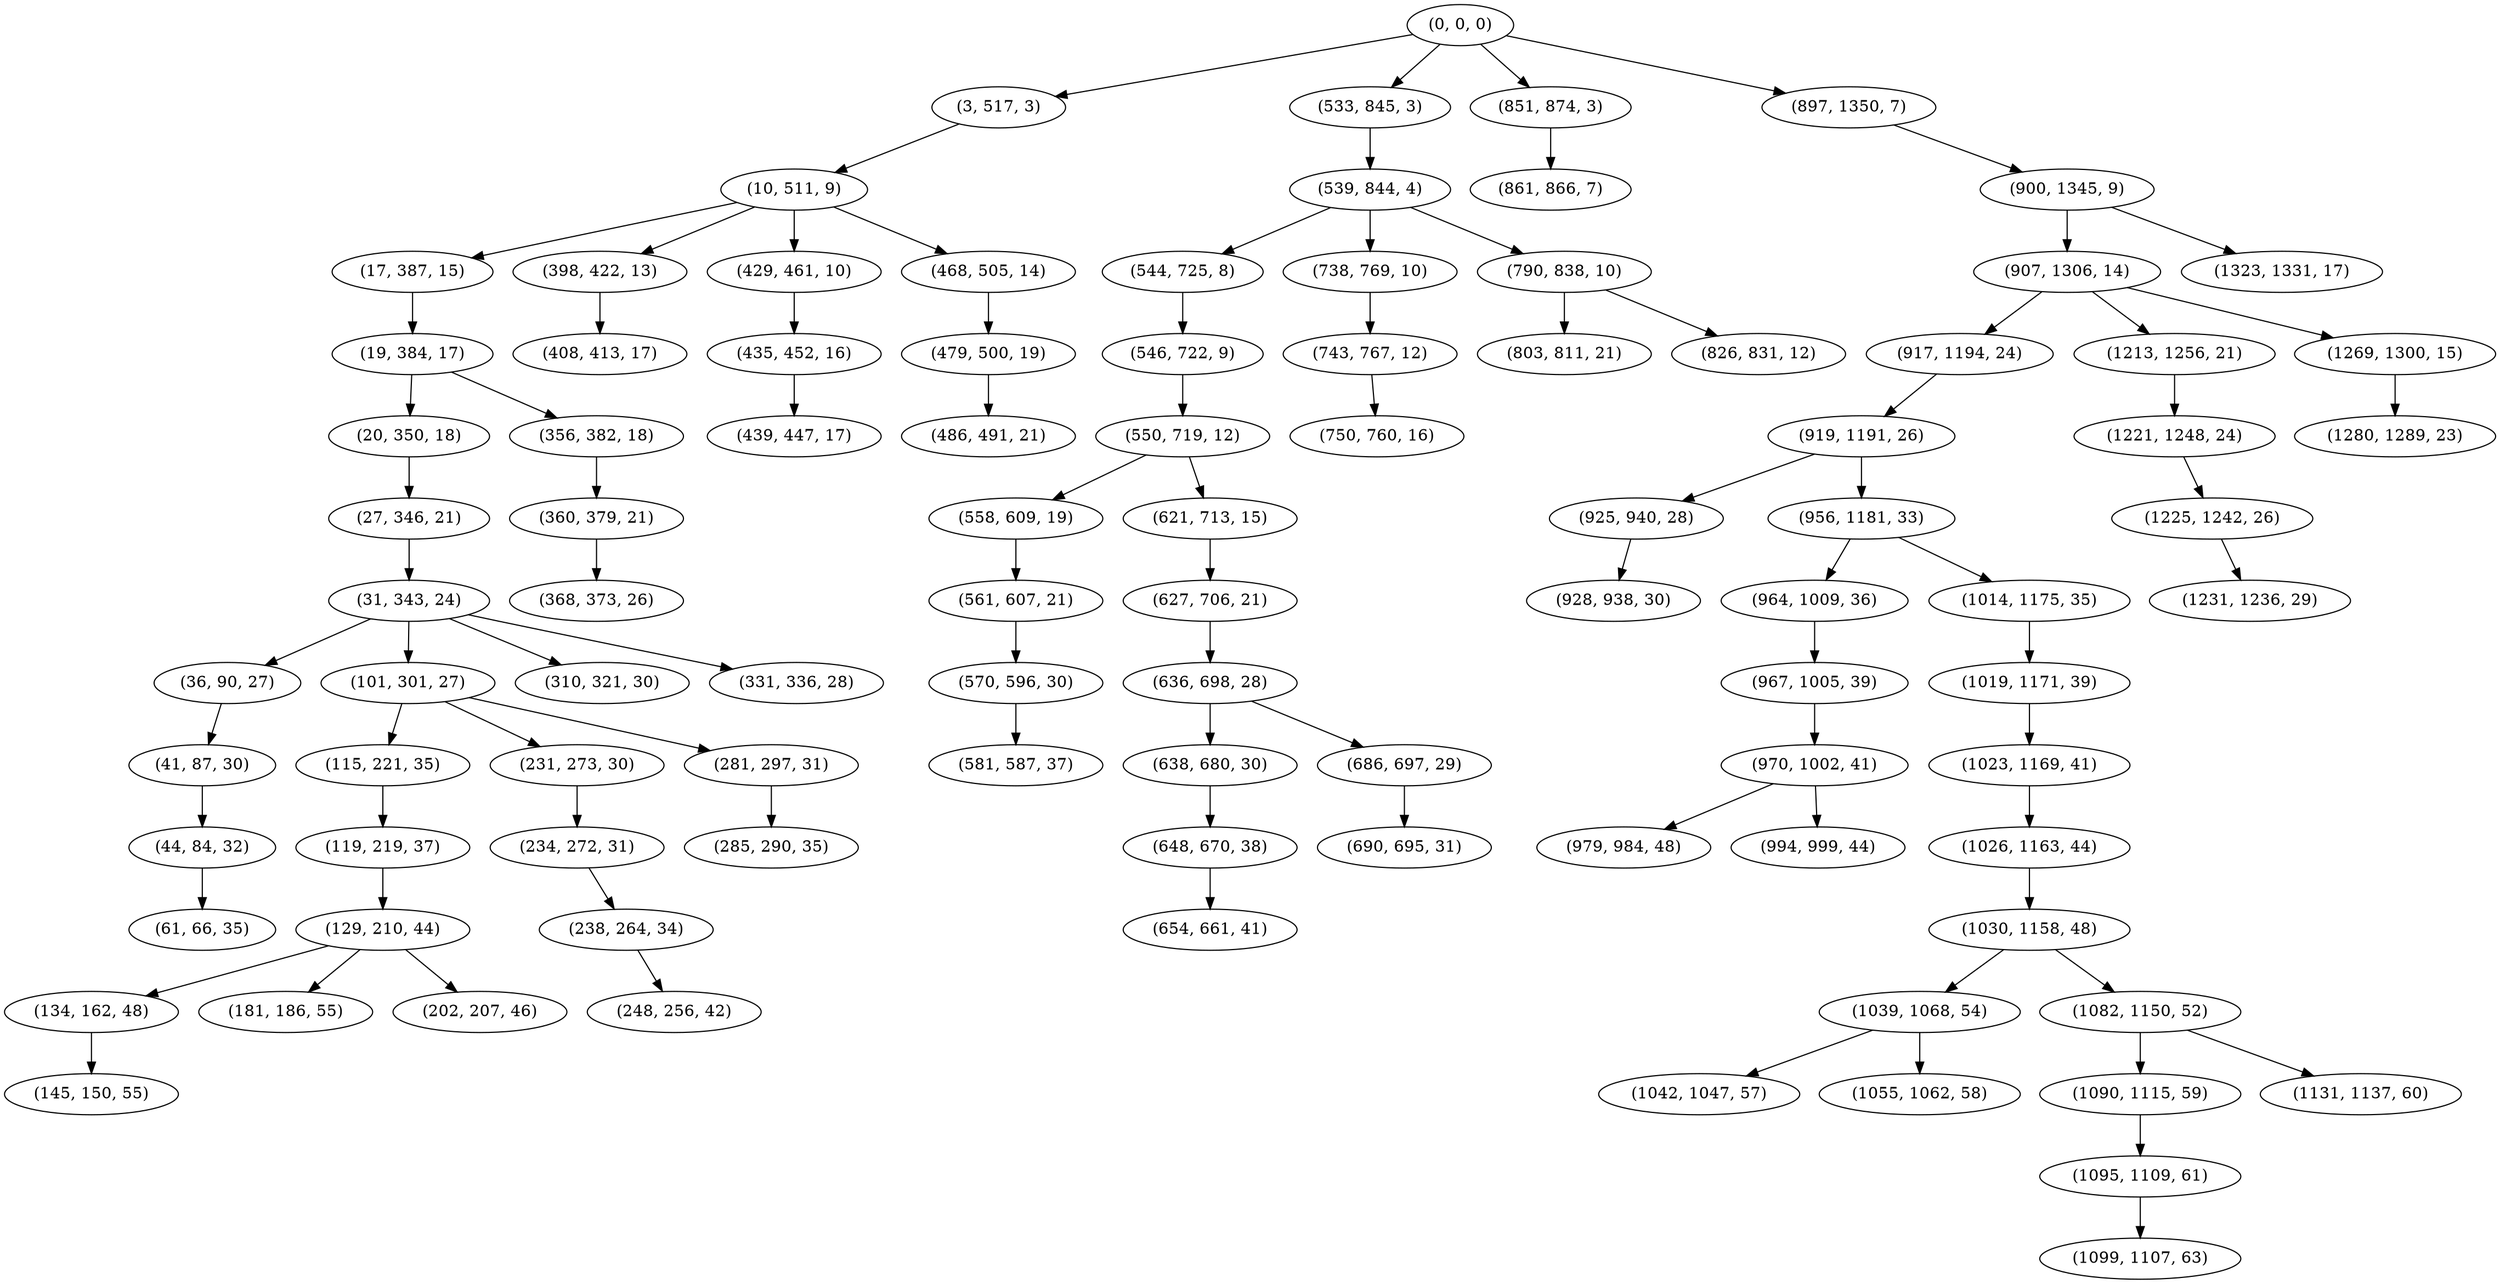 digraph tree {
    "(0, 0, 0)";
    "(3, 517, 3)";
    "(10, 511, 9)";
    "(17, 387, 15)";
    "(19, 384, 17)";
    "(20, 350, 18)";
    "(27, 346, 21)";
    "(31, 343, 24)";
    "(36, 90, 27)";
    "(41, 87, 30)";
    "(44, 84, 32)";
    "(61, 66, 35)";
    "(101, 301, 27)";
    "(115, 221, 35)";
    "(119, 219, 37)";
    "(129, 210, 44)";
    "(134, 162, 48)";
    "(145, 150, 55)";
    "(181, 186, 55)";
    "(202, 207, 46)";
    "(231, 273, 30)";
    "(234, 272, 31)";
    "(238, 264, 34)";
    "(248, 256, 42)";
    "(281, 297, 31)";
    "(285, 290, 35)";
    "(310, 321, 30)";
    "(331, 336, 28)";
    "(356, 382, 18)";
    "(360, 379, 21)";
    "(368, 373, 26)";
    "(398, 422, 13)";
    "(408, 413, 17)";
    "(429, 461, 10)";
    "(435, 452, 16)";
    "(439, 447, 17)";
    "(468, 505, 14)";
    "(479, 500, 19)";
    "(486, 491, 21)";
    "(533, 845, 3)";
    "(539, 844, 4)";
    "(544, 725, 8)";
    "(546, 722, 9)";
    "(550, 719, 12)";
    "(558, 609, 19)";
    "(561, 607, 21)";
    "(570, 596, 30)";
    "(581, 587, 37)";
    "(621, 713, 15)";
    "(627, 706, 21)";
    "(636, 698, 28)";
    "(638, 680, 30)";
    "(648, 670, 38)";
    "(654, 661, 41)";
    "(686, 697, 29)";
    "(690, 695, 31)";
    "(738, 769, 10)";
    "(743, 767, 12)";
    "(750, 760, 16)";
    "(790, 838, 10)";
    "(803, 811, 21)";
    "(826, 831, 12)";
    "(851, 874, 3)";
    "(861, 866, 7)";
    "(897, 1350, 7)";
    "(900, 1345, 9)";
    "(907, 1306, 14)";
    "(917, 1194, 24)";
    "(919, 1191, 26)";
    "(925, 940, 28)";
    "(928, 938, 30)";
    "(956, 1181, 33)";
    "(964, 1009, 36)";
    "(967, 1005, 39)";
    "(970, 1002, 41)";
    "(979, 984, 48)";
    "(994, 999, 44)";
    "(1014, 1175, 35)";
    "(1019, 1171, 39)";
    "(1023, 1169, 41)";
    "(1026, 1163, 44)";
    "(1030, 1158, 48)";
    "(1039, 1068, 54)";
    "(1042, 1047, 57)";
    "(1055, 1062, 58)";
    "(1082, 1150, 52)";
    "(1090, 1115, 59)";
    "(1095, 1109, 61)";
    "(1099, 1107, 63)";
    "(1131, 1137, 60)";
    "(1213, 1256, 21)";
    "(1221, 1248, 24)";
    "(1225, 1242, 26)";
    "(1231, 1236, 29)";
    "(1269, 1300, 15)";
    "(1280, 1289, 23)";
    "(1323, 1331, 17)";
    "(0, 0, 0)" -> "(3, 517, 3)";
    "(0, 0, 0)" -> "(533, 845, 3)";
    "(0, 0, 0)" -> "(851, 874, 3)";
    "(0, 0, 0)" -> "(897, 1350, 7)";
    "(3, 517, 3)" -> "(10, 511, 9)";
    "(10, 511, 9)" -> "(17, 387, 15)";
    "(10, 511, 9)" -> "(398, 422, 13)";
    "(10, 511, 9)" -> "(429, 461, 10)";
    "(10, 511, 9)" -> "(468, 505, 14)";
    "(17, 387, 15)" -> "(19, 384, 17)";
    "(19, 384, 17)" -> "(20, 350, 18)";
    "(19, 384, 17)" -> "(356, 382, 18)";
    "(20, 350, 18)" -> "(27, 346, 21)";
    "(27, 346, 21)" -> "(31, 343, 24)";
    "(31, 343, 24)" -> "(36, 90, 27)";
    "(31, 343, 24)" -> "(101, 301, 27)";
    "(31, 343, 24)" -> "(310, 321, 30)";
    "(31, 343, 24)" -> "(331, 336, 28)";
    "(36, 90, 27)" -> "(41, 87, 30)";
    "(41, 87, 30)" -> "(44, 84, 32)";
    "(44, 84, 32)" -> "(61, 66, 35)";
    "(101, 301, 27)" -> "(115, 221, 35)";
    "(101, 301, 27)" -> "(231, 273, 30)";
    "(101, 301, 27)" -> "(281, 297, 31)";
    "(115, 221, 35)" -> "(119, 219, 37)";
    "(119, 219, 37)" -> "(129, 210, 44)";
    "(129, 210, 44)" -> "(134, 162, 48)";
    "(129, 210, 44)" -> "(181, 186, 55)";
    "(129, 210, 44)" -> "(202, 207, 46)";
    "(134, 162, 48)" -> "(145, 150, 55)";
    "(231, 273, 30)" -> "(234, 272, 31)";
    "(234, 272, 31)" -> "(238, 264, 34)";
    "(238, 264, 34)" -> "(248, 256, 42)";
    "(281, 297, 31)" -> "(285, 290, 35)";
    "(356, 382, 18)" -> "(360, 379, 21)";
    "(360, 379, 21)" -> "(368, 373, 26)";
    "(398, 422, 13)" -> "(408, 413, 17)";
    "(429, 461, 10)" -> "(435, 452, 16)";
    "(435, 452, 16)" -> "(439, 447, 17)";
    "(468, 505, 14)" -> "(479, 500, 19)";
    "(479, 500, 19)" -> "(486, 491, 21)";
    "(533, 845, 3)" -> "(539, 844, 4)";
    "(539, 844, 4)" -> "(544, 725, 8)";
    "(539, 844, 4)" -> "(738, 769, 10)";
    "(539, 844, 4)" -> "(790, 838, 10)";
    "(544, 725, 8)" -> "(546, 722, 9)";
    "(546, 722, 9)" -> "(550, 719, 12)";
    "(550, 719, 12)" -> "(558, 609, 19)";
    "(550, 719, 12)" -> "(621, 713, 15)";
    "(558, 609, 19)" -> "(561, 607, 21)";
    "(561, 607, 21)" -> "(570, 596, 30)";
    "(570, 596, 30)" -> "(581, 587, 37)";
    "(621, 713, 15)" -> "(627, 706, 21)";
    "(627, 706, 21)" -> "(636, 698, 28)";
    "(636, 698, 28)" -> "(638, 680, 30)";
    "(636, 698, 28)" -> "(686, 697, 29)";
    "(638, 680, 30)" -> "(648, 670, 38)";
    "(648, 670, 38)" -> "(654, 661, 41)";
    "(686, 697, 29)" -> "(690, 695, 31)";
    "(738, 769, 10)" -> "(743, 767, 12)";
    "(743, 767, 12)" -> "(750, 760, 16)";
    "(790, 838, 10)" -> "(803, 811, 21)";
    "(790, 838, 10)" -> "(826, 831, 12)";
    "(851, 874, 3)" -> "(861, 866, 7)";
    "(897, 1350, 7)" -> "(900, 1345, 9)";
    "(900, 1345, 9)" -> "(907, 1306, 14)";
    "(900, 1345, 9)" -> "(1323, 1331, 17)";
    "(907, 1306, 14)" -> "(917, 1194, 24)";
    "(907, 1306, 14)" -> "(1213, 1256, 21)";
    "(907, 1306, 14)" -> "(1269, 1300, 15)";
    "(917, 1194, 24)" -> "(919, 1191, 26)";
    "(919, 1191, 26)" -> "(925, 940, 28)";
    "(919, 1191, 26)" -> "(956, 1181, 33)";
    "(925, 940, 28)" -> "(928, 938, 30)";
    "(956, 1181, 33)" -> "(964, 1009, 36)";
    "(956, 1181, 33)" -> "(1014, 1175, 35)";
    "(964, 1009, 36)" -> "(967, 1005, 39)";
    "(967, 1005, 39)" -> "(970, 1002, 41)";
    "(970, 1002, 41)" -> "(979, 984, 48)";
    "(970, 1002, 41)" -> "(994, 999, 44)";
    "(1014, 1175, 35)" -> "(1019, 1171, 39)";
    "(1019, 1171, 39)" -> "(1023, 1169, 41)";
    "(1023, 1169, 41)" -> "(1026, 1163, 44)";
    "(1026, 1163, 44)" -> "(1030, 1158, 48)";
    "(1030, 1158, 48)" -> "(1039, 1068, 54)";
    "(1030, 1158, 48)" -> "(1082, 1150, 52)";
    "(1039, 1068, 54)" -> "(1042, 1047, 57)";
    "(1039, 1068, 54)" -> "(1055, 1062, 58)";
    "(1082, 1150, 52)" -> "(1090, 1115, 59)";
    "(1082, 1150, 52)" -> "(1131, 1137, 60)";
    "(1090, 1115, 59)" -> "(1095, 1109, 61)";
    "(1095, 1109, 61)" -> "(1099, 1107, 63)";
    "(1213, 1256, 21)" -> "(1221, 1248, 24)";
    "(1221, 1248, 24)" -> "(1225, 1242, 26)";
    "(1225, 1242, 26)" -> "(1231, 1236, 29)";
    "(1269, 1300, 15)" -> "(1280, 1289, 23)";
}

